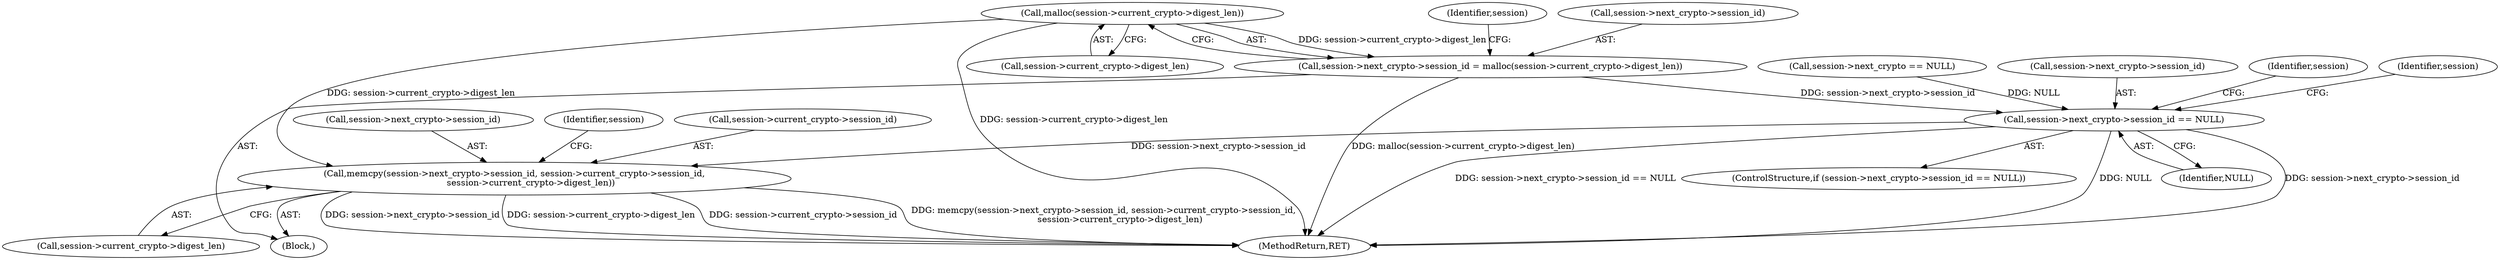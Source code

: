 digraph "0_libssh_94f6955fbaee6fda9385a23e505497efe21f5b4f_0@API" {
"1000340" [label="(Call,malloc(session->current_crypto->digest_len))"];
"1000334" [label="(Call,session->next_crypto->session_id = malloc(session->current_crypto->digest_len))"];
"1000347" [label="(Call,session->next_crypto->session_id == NULL)"];
"1000358" [label="(Call,memcpy(session->next_crypto->session_id, session->current_crypto->session_id,\n            session->current_crypto->digest_len))"];
"1000369" [label="(Call,session->current_crypto->digest_len)"];
"1000334" [label="(Call,session->next_crypto->session_id = malloc(session->current_crypto->digest_len))"];
"1000157" [label="(Block,)"];
"1000346" [label="(ControlStructure,if (session->next_crypto->session_id == NULL))"];
"1000391" [label="(MethodReturn,RET)"];
"1000359" [label="(Call,session->next_crypto->session_id)"];
"1000340" [label="(Call,malloc(session->current_crypto->digest_len))"];
"1000376" [label="(Identifier,session)"];
"1000364" [label="(Call,session->current_crypto->session_id)"];
"1000335" [label="(Call,session->next_crypto->session_id)"];
"1000353" [label="(Identifier,NULL)"];
"1000341" [label="(Call,session->current_crypto->digest_len)"];
"1000347" [label="(Call,session->next_crypto->session_id == NULL)"];
"1000348" [label="(Call,session->next_crypto->session_id)"];
"1000356" [label="(Identifier,session)"];
"1000361" [label="(Identifier,session)"];
"1000358" [label="(Call,memcpy(session->next_crypto->session_id, session->current_crypto->session_id,\n            session->current_crypto->digest_len))"];
"1000350" [label="(Identifier,session)"];
"1000325" [label="(Call,session->next_crypto == NULL)"];
"1000340" -> "1000334"  [label="AST: "];
"1000340" -> "1000341"  [label="CFG: "];
"1000341" -> "1000340"  [label="AST: "];
"1000334" -> "1000340"  [label="CFG: "];
"1000340" -> "1000391"  [label="DDG: session->current_crypto->digest_len"];
"1000340" -> "1000334"  [label="DDG: session->current_crypto->digest_len"];
"1000340" -> "1000358"  [label="DDG: session->current_crypto->digest_len"];
"1000334" -> "1000157"  [label="AST: "];
"1000335" -> "1000334"  [label="AST: "];
"1000350" -> "1000334"  [label="CFG: "];
"1000334" -> "1000391"  [label="DDG: malloc(session->current_crypto->digest_len)"];
"1000334" -> "1000347"  [label="DDG: session->next_crypto->session_id"];
"1000347" -> "1000346"  [label="AST: "];
"1000347" -> "1000353"  [label="CFG: "];
"1000348" -> "1000347"  [label="AST: "];
"1000353" -> "1000347"  [label="AST: "];
"1000356" -> "1000347"  [label="CFG: "];
"1000361" -> "1000347"  [label="CFG: "];
"1000347" -> "1000391"  [label="DDG: NULL"];
"1000347" -> "1000391"  [label="DDG: session->next_crypto->session_id"];
"1000347" -> "1000391"  [label="DDG: session->next_crypto->session_id == NULL"];
"1000325" -> "1000347"  [label="DDG: NULL"];
"1000347" -> "1000358"  [label="DDG: session->next_crypto->session_id"];
"1000358" -> "1000157"  [label="AST: "];
"1000358" -> "1000369"  [label="CFG: "];
"1000359" -> "1000358"  [label="AST: "];
"1000364" -> "1000358"  [label="AST: "];
"1000369" -> "1000358"  [label="AST: "];
"1000376" -> "1000358"  [label="CFG: "];
"1000358" -> "1000391"  [label="DDG: session->current_crypto->digest_len"];
"1000358" -> "1000391"  [label="DDG: session->current_crypto->session_id"];
"1000358" -> "1000391"  [label="DDG: memcpy(session->next_crypto->session_id, session->current_crypto->session_id,\n            session->current_crypto->digest_len)"];
"1000358" -> "1000391"  [label="DDG: session->next_crypto->session_id"];
}
